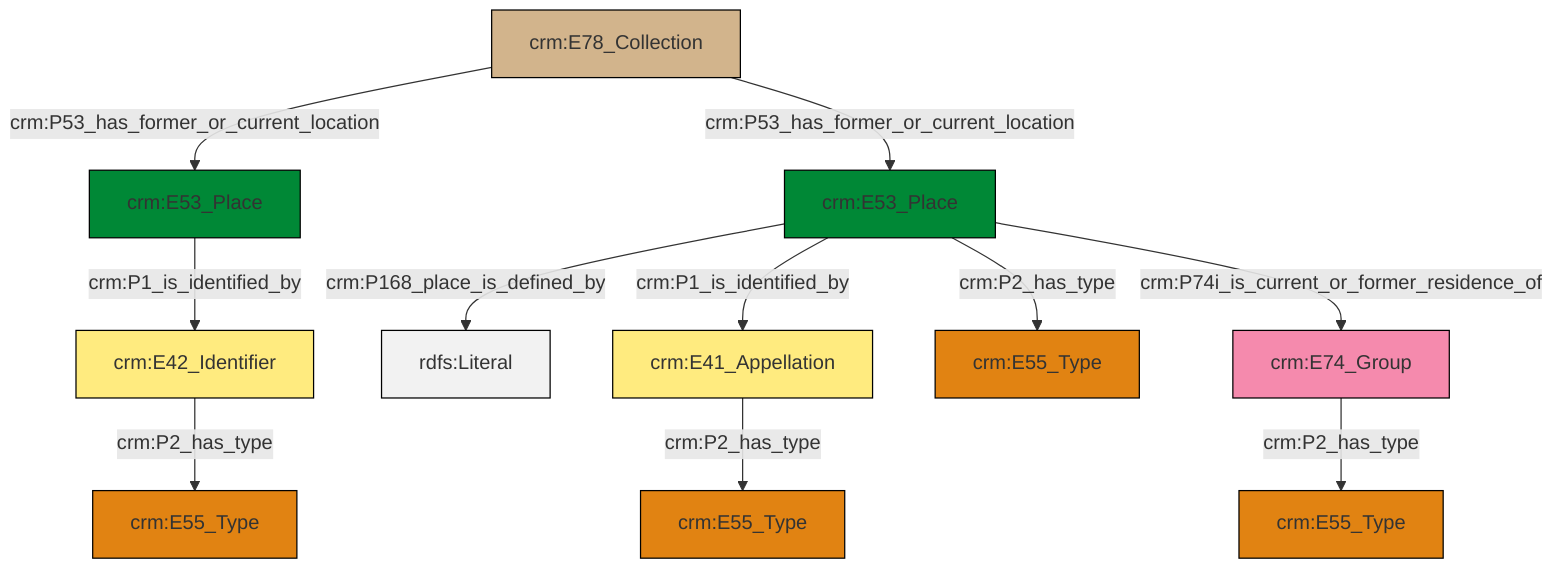 graph TD
classDef Literal fill:#f2f2f2,stroke:#000000;
classDef CRM_Entity fill:#FFFFFF,stroke:#000000;
classDef Temporal_Entity fill:#00C9E6, stroke:#000000;
classDef Type fill:#E18312, stroke:#000000;
classDef Time-Span fill:#2C9C91, stroke:#000000;
classDef Appellation fill:#FFEB7F, stroke:#000000;
classDef Place fill:#008836, stroke:#000000;
classDef Persistent_Item fill:#B266B2, stroke:#000000;
classDef Conceptual_Object fill:#FFD700, stroke:#000000;
classDef Physical_Thing fill:#D2B48C, stroke:#000000;
classDef Actor fill:#f58aad, stroke:#000000;
classDef PC_Classes fill:#4ce600, stroke:#000000;
classDef Multi fill:#cccccc,stroke:#000000;

6["crm:E41_Appellation"]:::Appellation -->|crm:P2_has_type| 0["crm:E55_Type"]:::Type
7["crm:E53_Place"]:::Place -->|crm:P168_place_is_defined_by| 8[rdfs:Literal]:::Literal
12["crm:E78_Collection"]:::Physical_Thing -->|crm:P53_has_former_or_current_location| 13["crm:E53_Place"]:::Place
7["crm:E53_Place"]:::Place -->|crm:P1_is_identified_by| 6["crm:E41_Appellation"]:::Appellation
12["crm:E78_Collection"]:::Physical_Thing -->|crm:P53_has_former_or_current_location| 7["crm:E53_Place"]:::Place
7["crm:E53_Place"]:::Place -->|crm:P74i_is_current_or_former_residence_of| 19["crm:E74_Group"]:::Actor
10["crm:E42_Identifier"]:::Appellation -->|crm:P2_has_type| 4["crm:E55_Type"]:::Type
13["crm:E53_Place"]:::Place -->|crm:P1_is_identified_by| 10["crm:E42_Identifier"]:::Appellation
7["crm:E53_Place"]:::Place -->|crm:P2_has_type| 17["crm:E55_Type"]:::Type
19["crm:E74_Group"]:::Actor -->|crm:P2_has_type| 2["crm:E55_Type"]:::Type